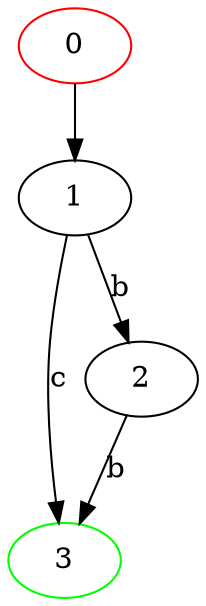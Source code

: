 digraph {
    0 [color="red"]
    3 [color="green"]

    0 -> 1
    1 -> 2 [label="b"]
    2 -> 3 [label="b"]
    1 -> 3 [label="c"]
}
